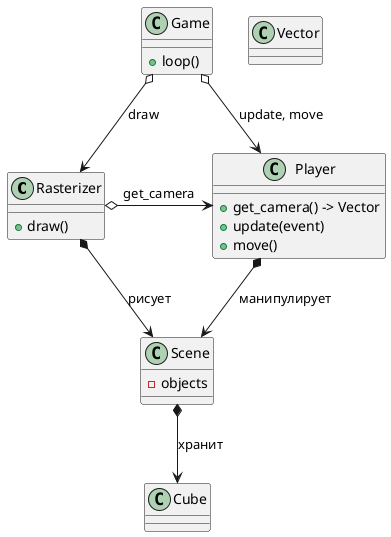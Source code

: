 @startuml
'https://plantuml.com/class-diagram

class Rasterizer {
    + draw()
}

class Game {
    + loop()
}

class Scene {
    - objects
}

class Player {
    + get_camera() -> Vector
    + update(event)
    + move()
}

class Vector {
}

class Cube {
}

Game o--> Player : update, move
Game o--> Rasterizer : draw
Rasterizer o-> Player : get_camera
Rasterizer *--> Scene : рисует
Player *--> Scene : манипулирует
Scene *--> Cube : хранит

@enduml
